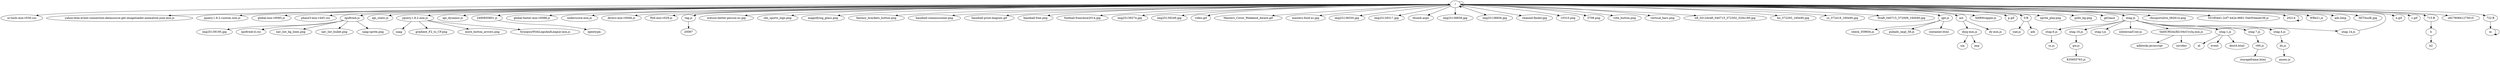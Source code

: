strict digraph G {
ratio=compress;
concentrate=true;
"/" -> "/";
"/" -> "ui-tools-min-v030.css";
"/" -> "yahoo-dom-event-connection-datasource-get-imageloader-animation-json-min.js";
"/" -> "jquery.1.9.2.custom.min.js";
"/" -> "global-min-v0085.js";
"/" -> "phase3-min-v445.css";
"/" -> "zpz8rmb.js";
"/" -> "api_static.js";
"/" -> "jquery.1.8.2.min.js";
"/" -> "api_dynamic.js";
"/" -> "2490850801.js";
"/" -> "global-footer-min-v0088.js";
"/" -> "underscore-min.js";
"/" -> "Atrero-min-v0006.js";
"/" -> "Poll-min-v029.js";
"/" -> "tag.js";
"/" -> "watson-better-person-xc.jpg";
"/" -> "cbs_sports_logo.png";
"zpz8rmb.js" -> "zpz8rmb-d.css";
"/" -> "magnifying_glass.png";
"/" -> "fantasy_brackets_button.png";
"/" -> "baseball-commissioner.png";
"/" -> "baseball-prize-leagues.gif";
"/" -> "baseball-free.png";
"/" -> "football-franchise2014.jpg";
"/" -> "img25139274.jpg";
"/" -> "img25139249.jpg";
"/" -> "video.gif";
"/" -> "Masters_Cover_Weekend_Aware.gif";
"/" -> "masters-food-xc.jpg";
"/" -> "img25138550.jpg";
"/" -> "img25139317.jpg";
"/" -> "thumb.aspx";
"/" -> "img25138858.jpg";
"/" -> "img25138856.jpg";
"/" -> "channel-finder.jpg";
"/" -> "10310.png";
"/" -> "3708.png";
"/" -> "vote_button.png";
"/" -> "vertical_bars.png";
"/" -> "nfl_2012draft_040715_372302_320x180.jpg";
"/" -> "bo_372293_160x90.jpg";
"/" -> "ss_372419_160x90.jpg";
"/" -> "Draft_040715_372009_160x90.jpg";
"2490850801.js" -> "opentype;";
"/" -> "gpt.js";
"/" -> "ast";
"/" -> "XHRWrapper.js";
"ast" -> "dy-min.js";
"ast" -> "dyjq-min.js";
"zpz8rmb.js" -> "nav_list_bg_lines.png";
"zpz8rmb.js" -> "nav_list_bullet.png";
"/" -> "p.gif";
"zpz8rmb.js" -> "saag-sprite.png";
"gpt.js" -> "pubads_impl_58.js";
"gpt.js" -> "container.html";
"gpt.js" -> "check_359604.js";
"zpz8rmb.js" -> "img25139195.jpg";
"0 B" -> "ads";
"dyjq-min.js" -> "uia";
"0 B" -> "yad.js";
"/" -> "sprite_play.png";
"/" -> "polls_bg.png";
"/" -> "gif;base";
"/" -> "utag.js";
"jquery.1.8.2.min.js" -> "SynopsisWithLogoAndLeague-min.js";
"jquery.1.8.2.min.js" -> "saag";
"jquery.1.8.2.min.js" -> "gradient_F2_to_CF.png";
"jquery.1.8.2.min.js" -> "more_button_arrows.png";
"/" -> "cbssportslive_082614.png";
"/" -> "551854d1-2cf7-442e-9681-54e504ea4c36.js";
"tag.js" -> "20087";
"/" -> "20214";
"20214" -> "20214";
"utag.js" -> "isInternalUser.js";
"utag.js" -> "tbd5CRSAuXb104cCvylq.min.js";
"/" -> "WRe21.js";
"/" -> "551854d1-2cf7-442e-9681-54e504ea4c36.js";
"utag.js" -> "utag.1.js";
"utag.js" -> "utag.7.js";
"utag.js" -> "utag.4.js";
"utag.js" -> "utag.14.js";
"utag.js" -> "utag.6.js";
"utag.js" -> "utag.16.js";
"tbd5CRSAuXb104cCvylq.min.js" -> "adblockr.javascript";
"tbd5CRSAuXb104cCvylq.min.js" -> "cnvideo";
"/" -> "ads.bmp";
"/" -> "5ET3nslK.jpg";
"utag.4.js" -> "ds.js";
"utag.6.js" -> "cs.js";
"715 B" -> "b";
"utag.7.js" -> "v60.js";
"utag.14.js" -> "/";
"utag.16.js" -> "gw.js";
"jquery.1.8.2.min.js" -> "/";
"ds.js" -> "anonc.js";
"/" -> "e.gif";
"b" -> "b2";
"utag.1.js" -> "id";
"utag.js" -> "utag.v.js";
"gw.js" -> "835955763.js";
"v60.js" -> "storageframe.html";
"/" -> "c.gif";
"utag.1.js" -> "event";
"utag.1.js" -> "id";
"722 B" -> "m";
"m" -> "m";
"/" -> "s82780661275610";
"utag.1.js" -> "dest4.html";
"dyjq-min.js" -> "imp";
"/" -> "715 B";
"/" -> "0 B";
"/" -> "722 B";
}

